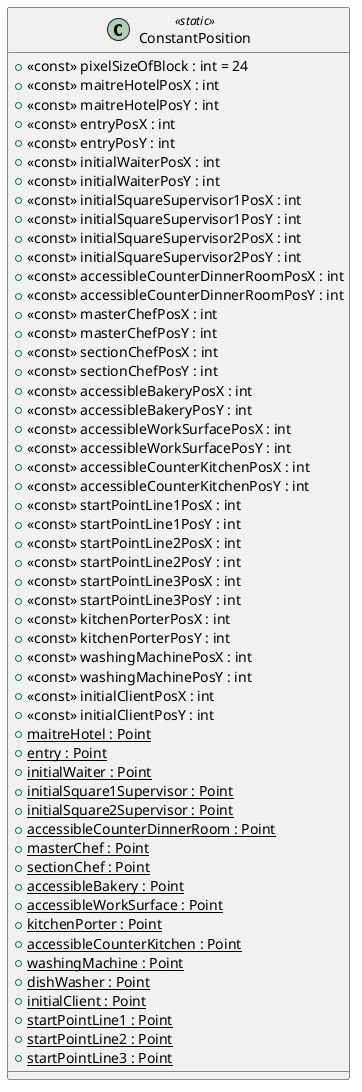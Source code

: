 @startuml
class ConstantPosition <<static>> {
    + <<const>> pixelSizeOfBlock : int = 24
    + <<const>> maitreHotelPosX : int
    + <<const>> maitreHotelPosY : int
    + <<const>> entryPosX : int
    + <<const>> entryPosY : int
    + <<const>> initialWaiterPosX : int
    + <<const>> initialWaiterPosY : int
    + <<const>> initialSquareSupervisor1PosX : int
    + <<const>> initialSquareSupervisor1PosY : int
    + <<const>> initialSquareSupervisor2PosX : int
    + <<const>> initialSquareSupervisor2PosY : int
    + <<const>> accessibleCounterDinnerRoomPosX : int
    + <<const>> accessibleCounterDinnerRoomPosY : int
    + <<const>> masterChefPosX : int
    + <<const>> masterChefPosY : int
    + <<const>> sectionChefPosX : int
    + <<const>> sectionChefPosY : int
    + <<const>> accessibleBakeryPosX : int
    + <<const>> accessibleBakeryPosY : int
    + <<const>> accessibleWorkSurfacePosX : int
    + <<const>> accessibleWorkSurfacePosY : int
    + <<const>> accessibleCounterKitchenPosX : int
    + <<const>> accessibleCounterKitchenPosY : int
    + <<const>> startPointLine1PosX : int
    + <<const>> startPointLine1PosY : int
    + <<const>> startPointLine2PosX : int
    + <<const>> startPointLine2PosY : int
    + <<const>> startPointLine3PosX : int
    + <<const>> startPointLine3PosY : int
    + <<const>> kitchenPorterPosX : int
    + <<const>> kitchenPorterPosY : int
    + <<const>> washingMachinePosX : int
    + <<const>> washingMachinePosY : int
    + <<const>> initialClientPosX : int
    + <<const>> initialClientPosY : int
    + {static} maitreHotel : Point
    + {static} entry : Point
    + {static} initialWaiter : Point
    + {static} initialSquare1Supervisor : Point
    + {static} initialSquare2Supervisor : Point
    + {static} accessibleCounterDinnerRoom : Point
    + {static} masterChef : Point
    + {static} sectionChef : Point
    + {static} accessibleBakery : Point
    + {static} accessibleWorkSurface : Point
    + {static} kitchenPorter : Point
    + {static} accessibleCounterKitchen : Point
    + {static} washingMachine : Point
    + {static} dishWasher : Point
    + {static} initialClient : Point
    + {static} startPointLine1 : Point
    + {static} startPointLine2 : Point
    + {static} startPointLine3 : Point
}
@enduml
